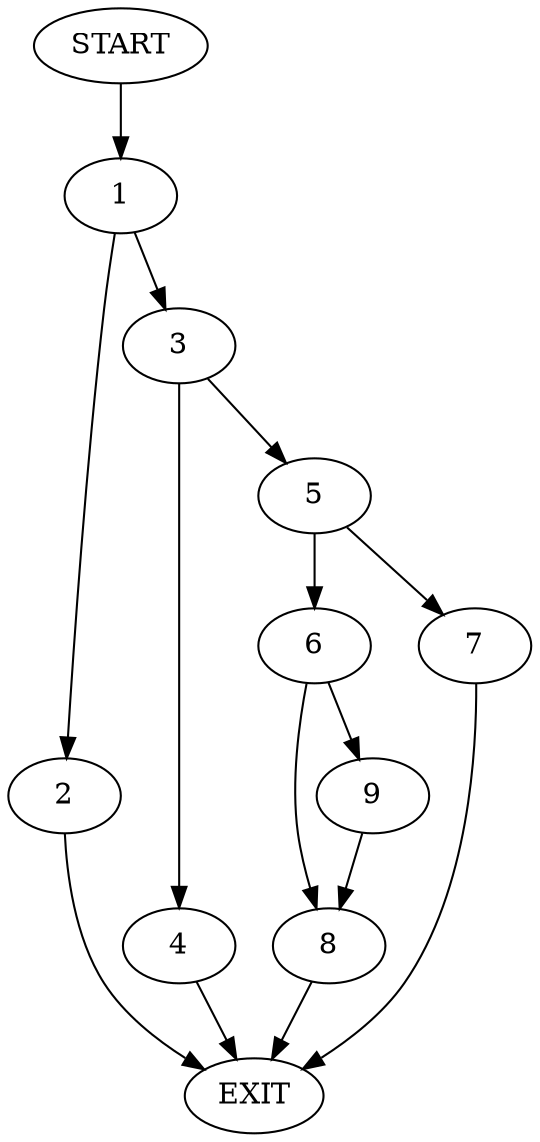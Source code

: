 digraph {
0 [label="START"]
10 [label="EXIT"]
0 -> 1
1 -> 2
1 -> 3
3 -> 4
3 -> 5
2 -> 10
4 -> 10
5 -> 6
5 -> 7
7 -> 10
6 -> 8
6 -> 9
8 -> 10
9 -> 8
}
